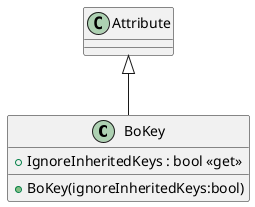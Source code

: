 @startuml
class BoKey {
    + IgnoreInheritedKeys : bool <<get>>
    + BoKey(ignoreInheritedKeys:bool)
}
Attribute <|-- BoKey
@enduml
